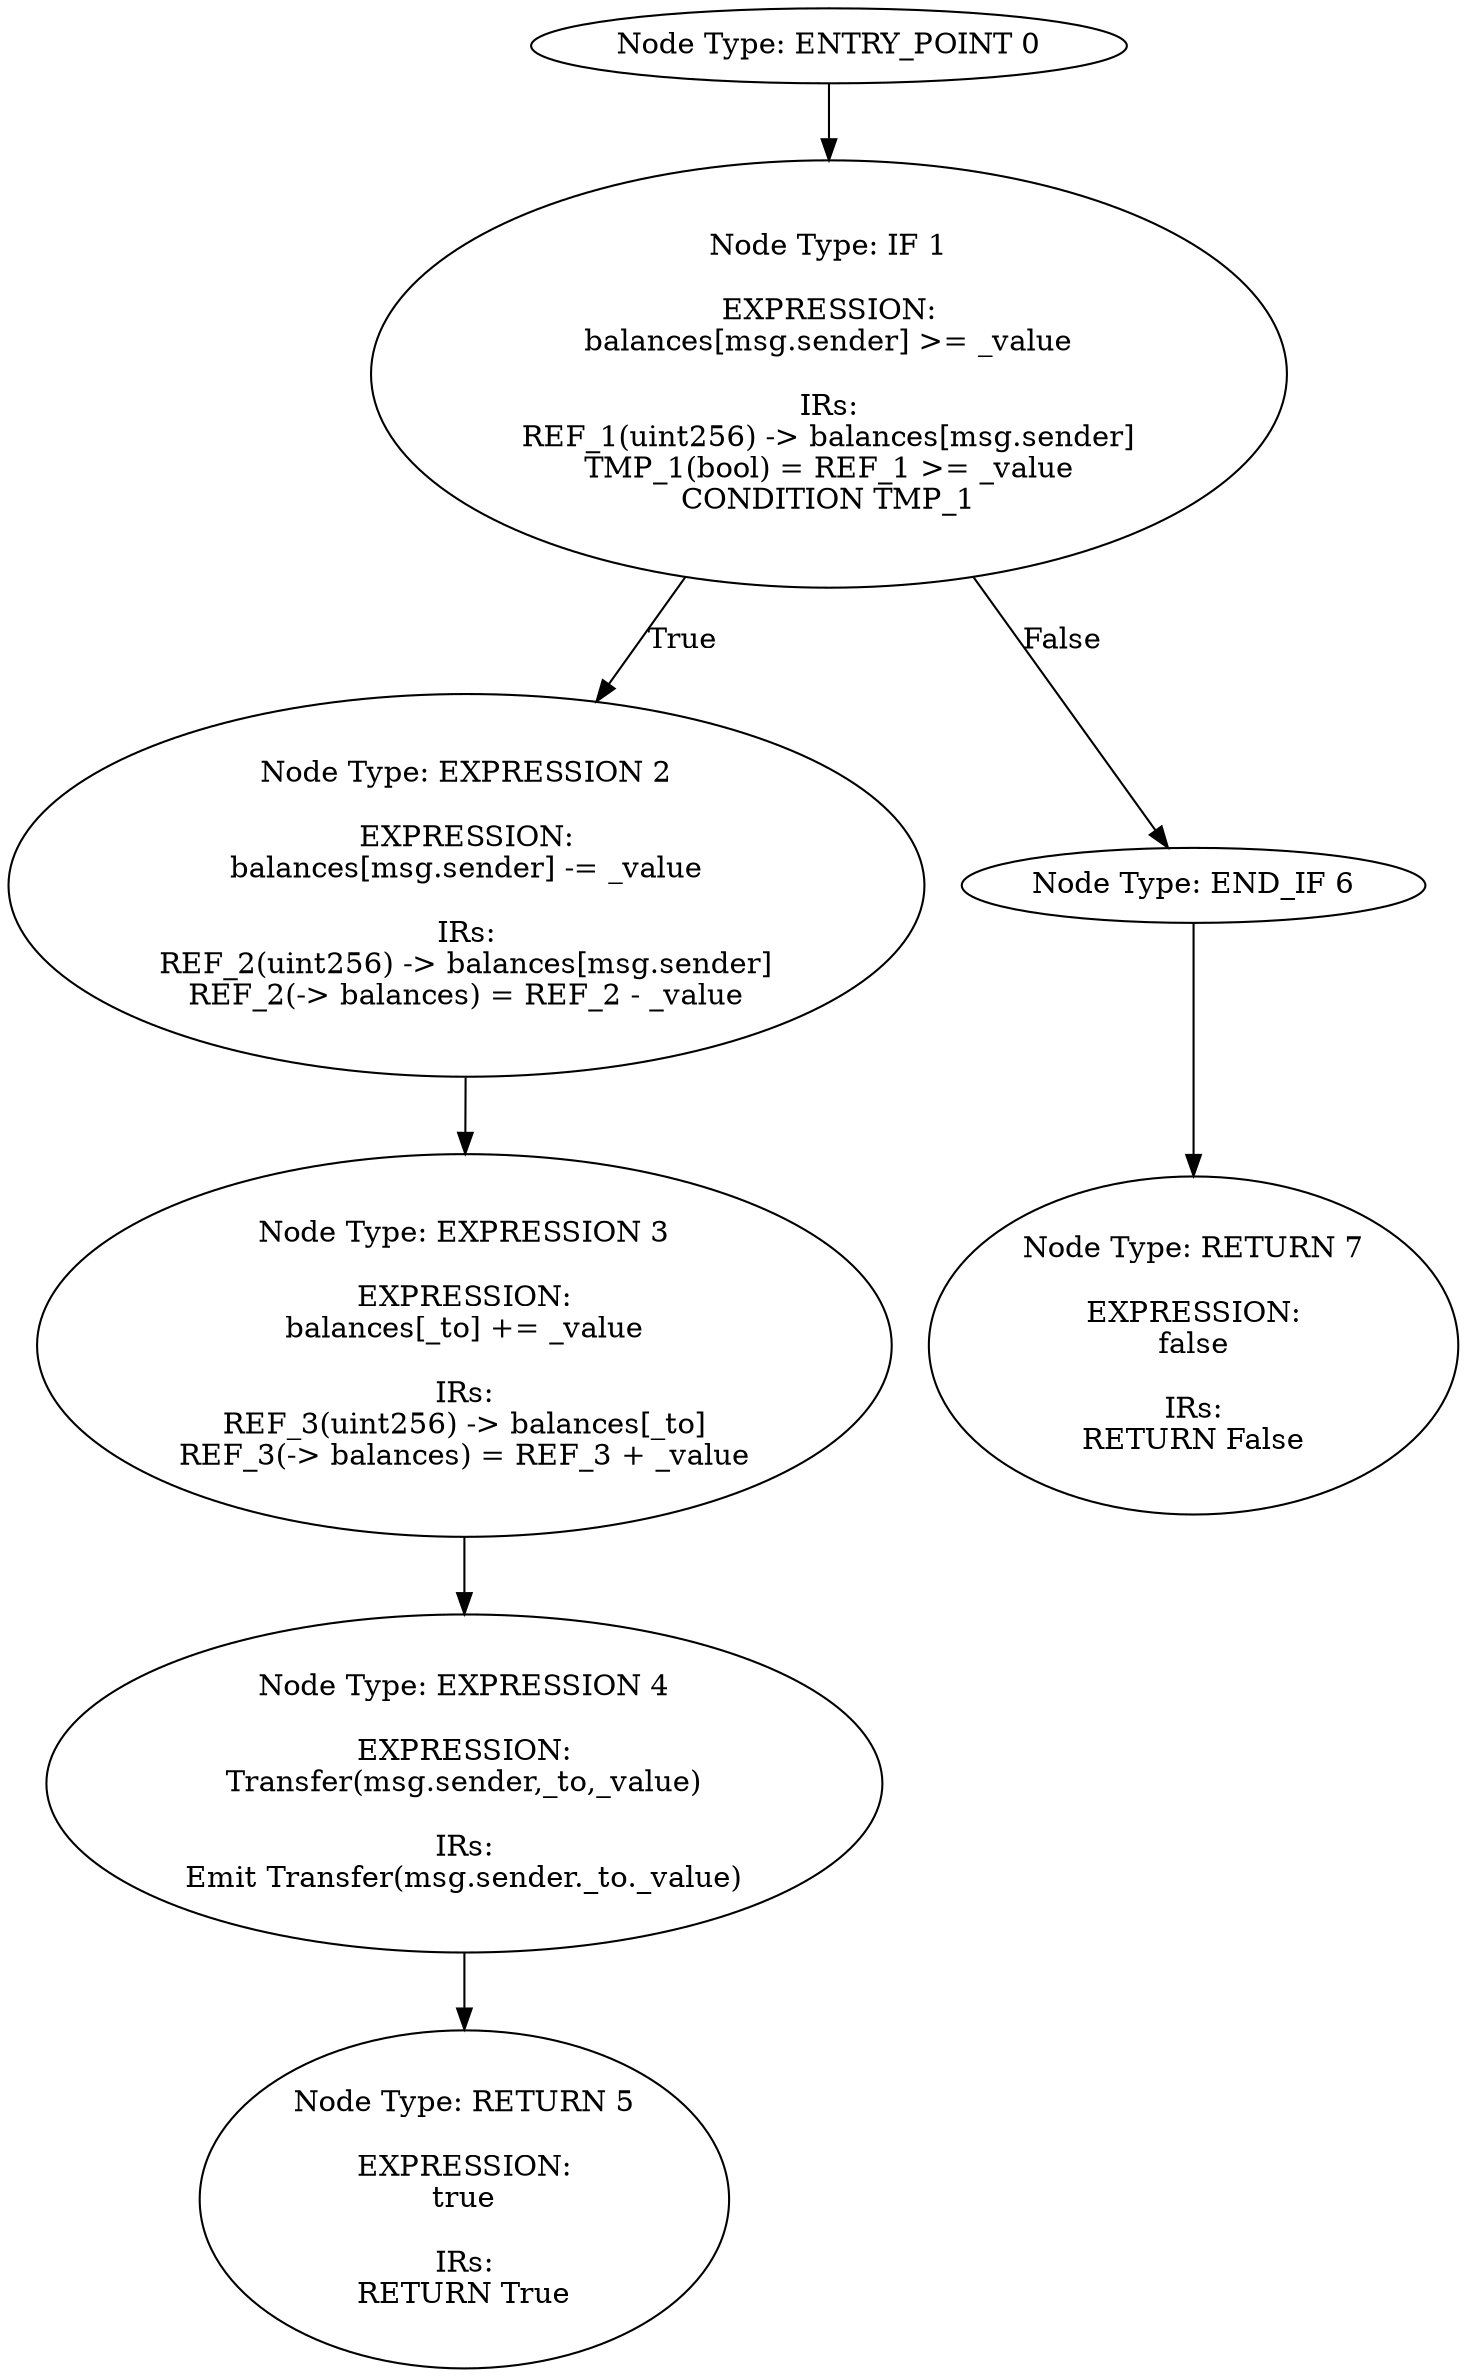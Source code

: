 digraph{
0[label="Node Type: ENTRY_POINT 0
"];
0->1;
1[label="Node Type: IF 1

EXPRESSION:
balances[msg.sender] >= _value

IRs:
REF_1(uint256) -> balances[msg.sender]
TMP_1(bool) = REF_1 >= _value
CONDITION TMP_1"];
1->2[label="True"];
1->6[label="False"];
2[label="Node Type: EXPRESSION 2

EXPRESSION:
balances[msg.sender] -= _value

IRs:
REF_2(uint256) -> balances[msg.sender]
REF_2(-> balances) = REF_2 - _value"];
2->3;
3[label="Node Type: EXPRESSION 3

EXPRESSION:
balances[_to] += _value

IRs:
REF_3(uint256) -> balances[_to]
REF_3(-> balances) = REF_3 + _value"];
3->4;
4[label="Node Type: EXPRESSION 4

EXPRESSION:
Transfer(msg.sender,_to,_value)

IRs:
Emit Transfer(msg.sender._to._value)"];
4->5;
5[label="Node Type: RETURN 5

EXPRESSION:
true

IRs:
RETURN True"];
6[label="Node Type: END_IF 6
"];
6->7;
7[label="Node Type: RETURN 7

EXPRESSION:
false

IRs:
RETURN False"];
}
